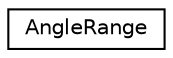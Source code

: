 digraph "Graphical Class Hierarchy"
{
  edge [fontname="Helvetica",fontsize="10",labelfontname="Helvetica",labelfontsize="10"];
  node [fontname="Helvetica",fontsize="10",shape=record];
  rankdir="LR";
  Node0 [label="AngleRange",height=0.2,width=0.4,color="black", fillcolor="white", style="filled",URL="$struct_angle_range.html"];
}
